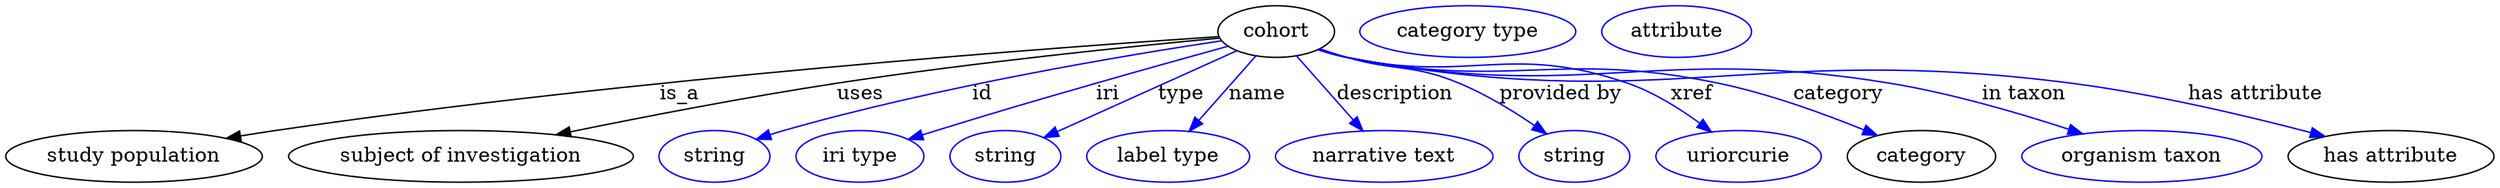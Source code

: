 digraph {
	graph [bb="0,0,1727.5,123"];
	node [label="\N"];
	cohort	[height=0.5,
		label=cohort,
		pos="882.04,105",
		width=1.1193];
	"study population"	[height=0.5,
		pos="89.042,18",
		width=2.4734];
	cohort -> "study population"	[label=is_a,
		lp="468.04,61.5",
		pos="e,153.02,30.582 842.31,101.47 735.77,94.407 435.02,72.527 187.04,36 179.21,34.846 171.04,33.56 162.9,32.226"];
	"subject of investigation"	[height=0.5,
		pos="316.04,18",
		width=3.3219];
	cohort -> "subject of investigation"	[label=uses,
		lp="593.54,61.5",
		pos="e,382.05,33.065 842.92,100.46 784.76,94.979 672.14,83.545 577.04,69 514.38,59.417 443.8,45.718 391.85,35.081"];
	id	[color=blue,
		height=0.5,
		label=string,
		pos="492.04,18",
		width=1.0652];
	cohort -> id	[color=blue,
		label=id,
		lp="678.04,61.5",
		pos="e,521.05,29.922 844.37,98.586 780.85,89 648.74,67.076 540.04,36 536.94,35.113 533.75,34.133 530.55,33.106",
		style=solid];
	iri	[color=blue,
		height=0.5,
		label="iri type",
		pos="593.04,18",
		width=1.2277];
	cohort -> iri	[color=blue,
		label=iri,
		lp="765.04,61.5",
		pos="e,626.72,29.681 848.57,94.808 823.37,87.844 787.99,77.975 757.04,69 708.02,54.785 695.83,50.997 647.04,36 643.55,34.926 639.93,33.805 \
636.3,32.674",
		style=solid];
	type	[color=blue,
		height=0.5,
		label=string,
		pos="694.04,18",
		width=1.0652];
	cohort -> type	[color=blue,
		label=type,
		lp="816.04,61.5",
		pos="e,720.8,31.099 854.71,91.64 821.8,76.762 766.44,51.731 730.07,35.288",
		style=solid];
	name	[color=blue,
		height=0.5,
		label="label type",
		pos="807.04,18",
		width=1.5707];
	cohort -> name	[color=blue,
		label=name,
		lp="869.04,61.5",
		pos="e,821.6,35.496 867.94,88.012 856.76,75.352 840.98,57.467 828.29,43.076",
		style=solid];
	description	[color=blue,
		height=0.5,
		label="narrative text",
		pos="957.04,18",
		width=2.0943];
	cohort -> description	[color=blue,
		label=description,
		lp="964.54,61.5",
		pos="e,942.23,35.789 896.15,88.012 907.25,75.433 922.9,57.696 935.55,43.353",
		style=solid];
	"provided by"	[color=blue,
		height=0.5,
		label=string,
		pos="1089,18",
		width=1.0652];
	cohort -> "provided by"	[color=blue,
		label="provided by",
		lp="1079.5,61.5",
		pos="e,1069.7,33.693 912.2,92.969 918.39,90.864 924.9,88.769 931.04,87 965.23,77.155 976.17,82.615 1009,69 1027.5,61.35 1046.6,49.63 \
1061.4,39.46",
		style=solid];
	xref	[color=blue,
		height=0.5,
		label=uriorcurie,
		pos="1203,18",
		width=1.5887];
	cohort -> xref	[color=blue,
		label=xref,
		lp="1170.5,61.5",
		pos="e,1184.2,35.017 911.25,92.576 917.69,90.423 924.53,88.409 931.04,87 1016.1,68.602 1043.8,97.531 1126,69 1144,62.769 1161.9,51.494 \
1176,41.226",
		style=solid];
	category	[height=0.5,
		pos="1330,18",
		width=1.4263];
	cohort -> category	[color=blue,
		label=category,
		lp="1272.5,61.5",
		pos="e,1299.4,32.606 911.23,92.465 917.67,90.319 924.51,88.336 931.04,87 1043.7,63.961 1076.5,92.423 1189,69 1224.1,61.709 1262.2,47.786 \
1290,36.48",
		style=solid];
	"in taxon"	[color=blue,
		height=0.5,
		label="organism taxon",
		pos="1483,18",
		width=2.3109];
	cohort -> "in taxon"	[color=blue,
		label="in taxon",
		lp="1401,61.5",
		pos="e,1441.9,33.662 910.95,92.443 917.46,90.27 924.41,88.281 931.04,87 1095.7,55.183 1142.5,96.222 1308,69 1350.6,61.999 1397.5,48.245 \
1432.1,36.932",
		style=solid];
	"has attribute"	[height=0.5,
		pos="1656,18",
		width=1.9859];
	cohort -> "has attribute"	[color=blue,
		label="has attribute",
		lp="1562,61.5",
		pos="e,1610.1,31.965 910.93,92.384 917.45,90.214 924.4,88.241 931.04,87 1150.9,45.883 1212.2,97.699 1434,69 1491.4,61.578 1555.8,46.289 \
1600.4,34.56",
		style=solid];
	"named thing_category"	[color=blue,
		height=0.5,
		label="category type",
		pos="1015,105",
		width=2.0762];
	"organismal entity_has attribute"	[color=blue,
		height=0.5,
		label=attribute,
		pos="1160,105",
		width=1.4443];
}
